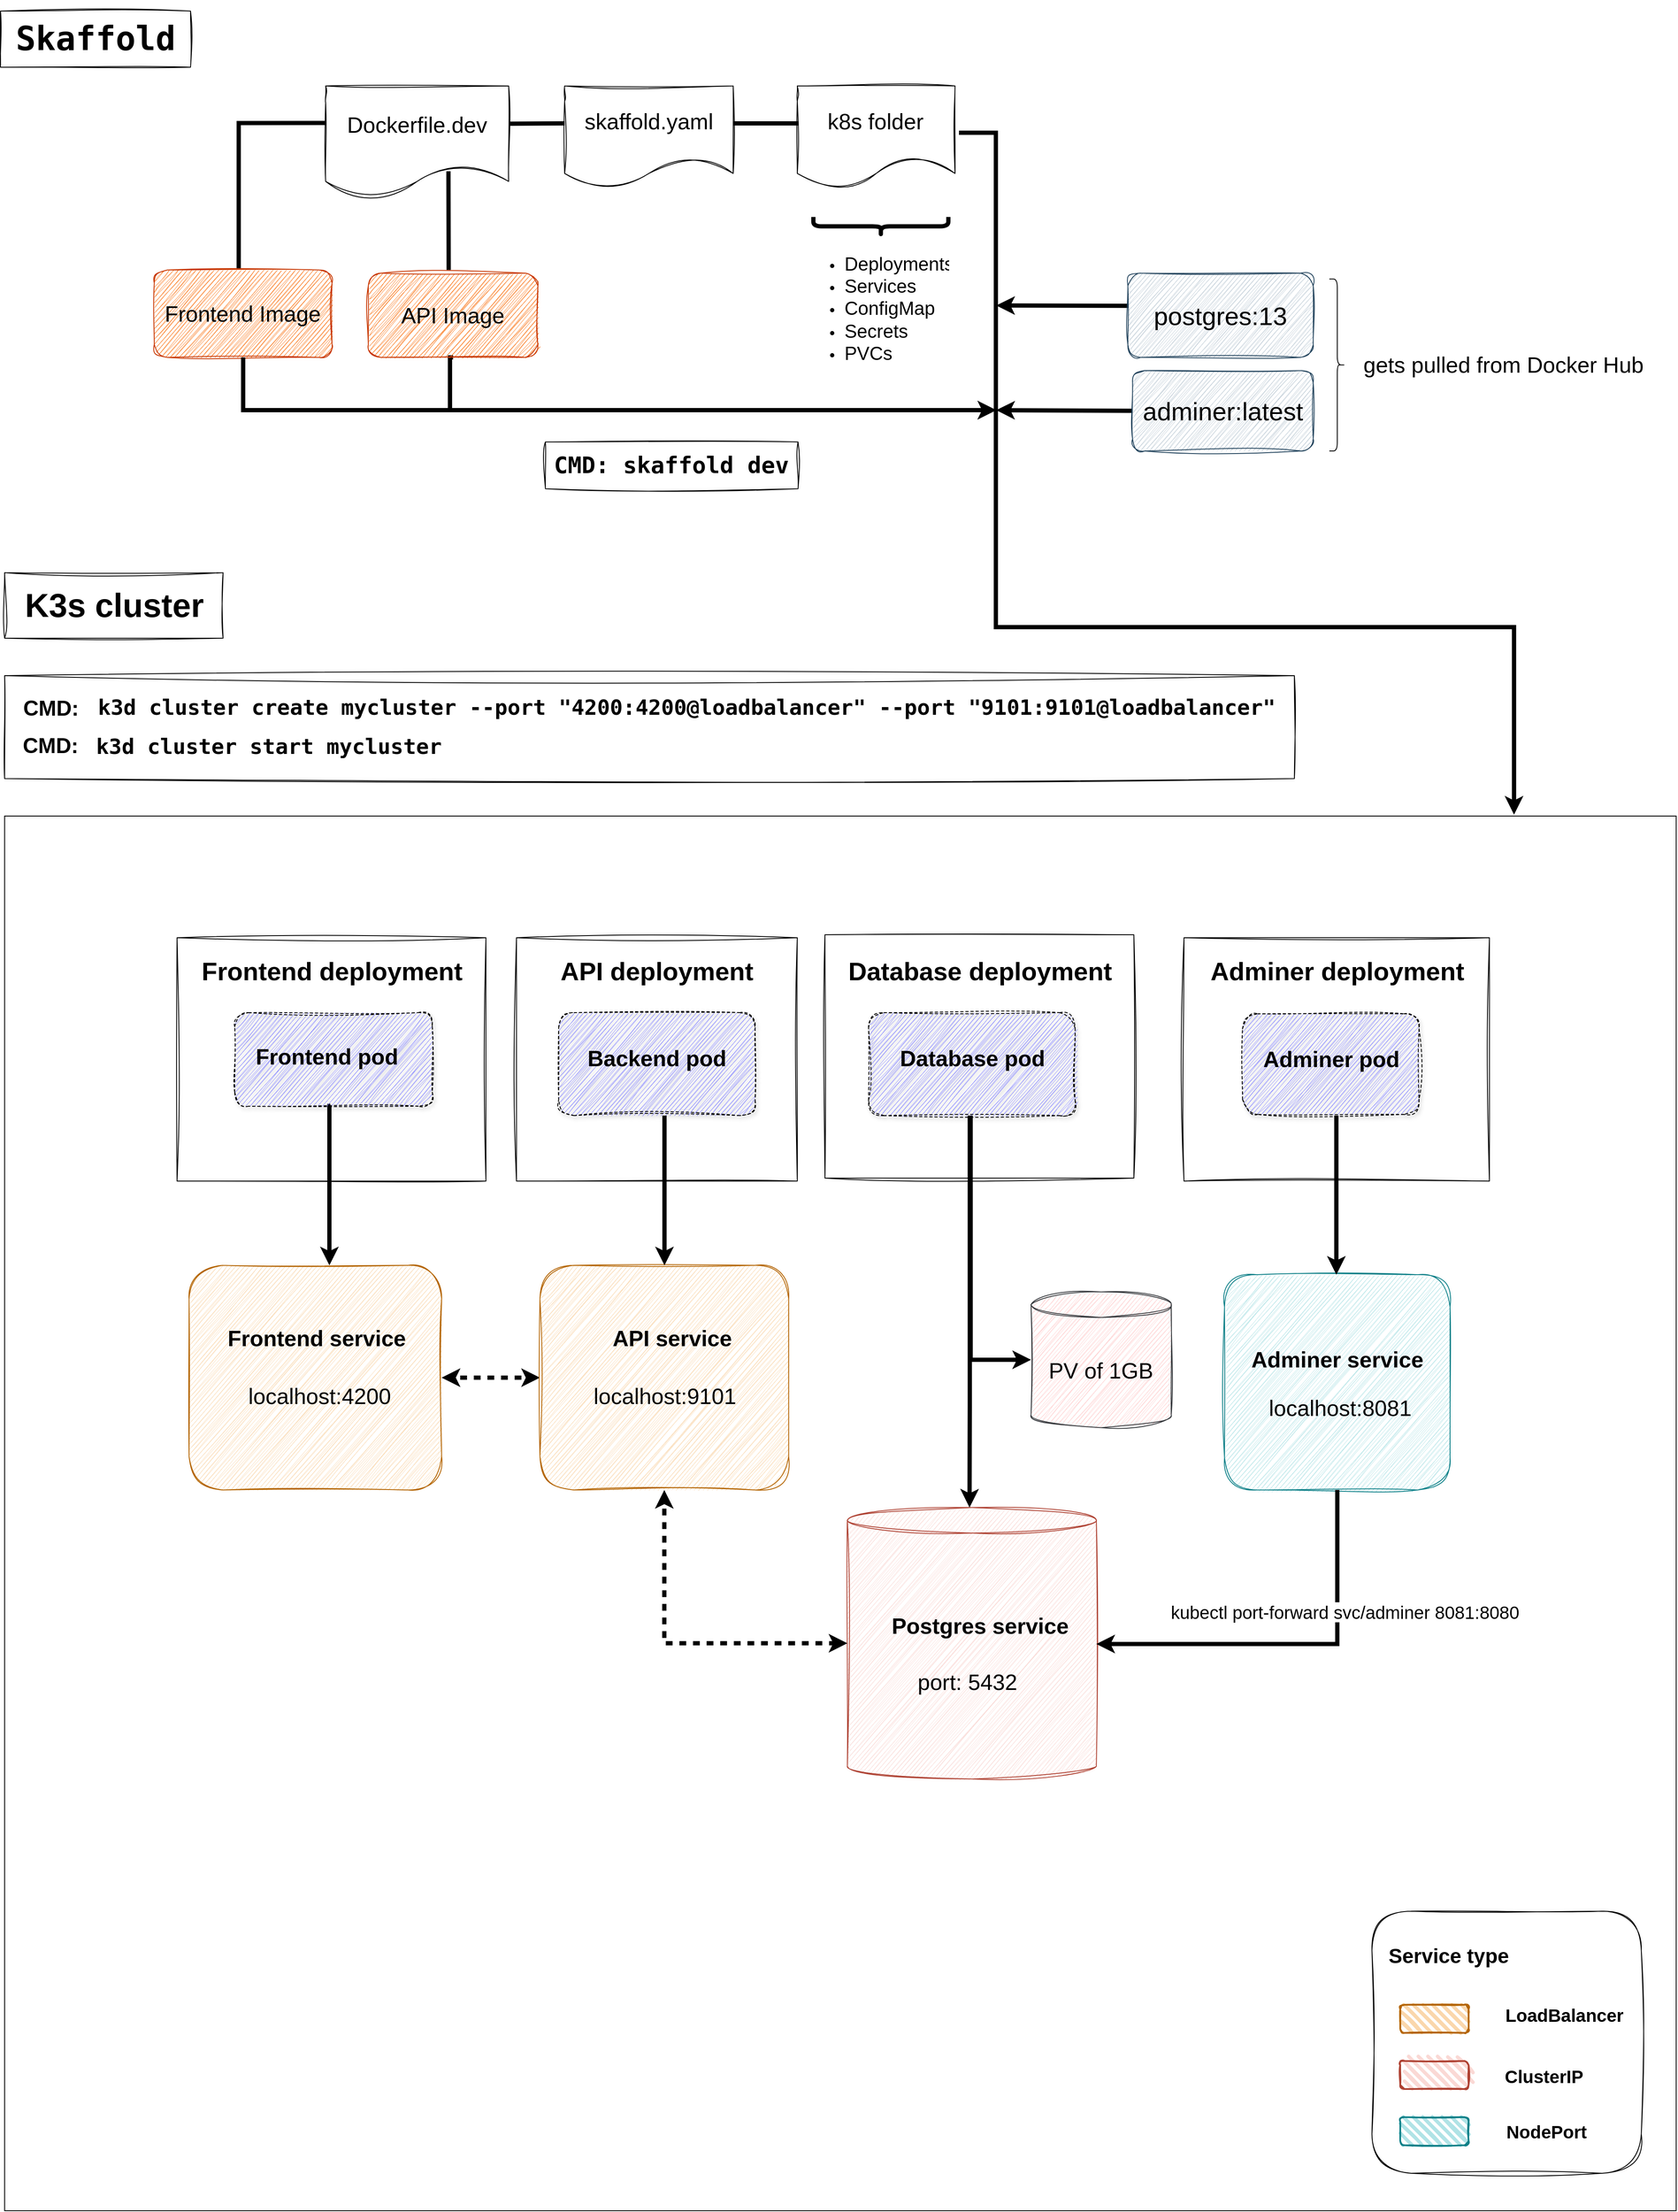 <mxfile version="25.0.3">
  <diagram id="C5RBs43oDa-KdzZeNtuy" name="Page-1">
    <mxGraphModel dx="3105" dy="2048" grid="1" gridSize="11" guides="1" tooltips="1" connect="1" arrows="1" fold="1" page="1" pageScale="1" pageWidth="3000" pageHeight="3000" background="none" math="0" shadow="0">
      <root>
        <mxCell id="WIyWlLk6GJQsqaUBKTNV-0" />
        <mxCell id="WIyWlLk6GJQsqaUBKTNV-1" parent="WIyWlLk6GJQsqaUBKTNV-0" />
        <mxCell id="Td7zW-o2DTwXKr2sYSDe-17" style="edgeStyle=orthogonalEdgeStyle;rounded=0;orthogonalLoop=1;jettySize=auto;html=1;endArrow=none;endFill=0;strokeWidth=5;exitX=0.641;exitY=0.758;exitDx=0;exitDy=0;exitPerimeter=0;" parent="WIyWlLk6GJQsqaUBKTNV-1" edge="1">
          <mxGeometry relative="1" as="geometry">
            <mxPoint x="1106.297" y="353.306" as="sourcePoint" />
            <mxPoint x="1106.55" y="469.25" as="targetPoint" />
            <Array as="points">
              <mxPoint x="1106.55" y="365.25" />
            </Array>
          </mxGeometry>
        </mxCell>
        <mxCell id="Td7zW-o2DTwXKr2sYSDe-0" value="&lt;font style=&quot;font-size: 26px;&quot;&gt;Dockerfile.dev&lt;/font&gt;" style="shape=document;whiteSpace=wrap;html=1;boundedLbl=1;sketch=1;curveFitting=1;jiggle=2;" parent="WIyWlLk6GJQsqaUBKTNV-1" vertex="1">
          <mxGeometry x="961.89" y="253" width="215.19" height="132" as="geometry" />
        </mxCell>
        <mxCell id="Td7zW-o2DTwXKr2sYSDe-1" value="&lt;font style=&quot;font-size: 26px;&quot;&gt;skaffold.yaml&lt;/font&gt;" style="shape=document;whiteSpace=wrap;html=1;boundedLbl=1;sketch=1;curveFitting=1;jiggle=2;" parent="WIyWlLk6GJQsqaUBKTNV-1" vertex="1">
          <mxGeometry x="1242.89" y="253" width="198.19" height="121" as="geometry" />
        </mxCell>
        <mxCell id="Td7zW-o2DTwXKr2sYSDe-88" style="edgeStyle=orthogonalEdgeStyle;rounded=0;orthogonalLoop=1;jettySize=auto;html=1;exitX=1;exitY=0.25;exitDx=0;exitDy=0;strokeWidth=5;entryX=0.903;entryY=-0.001;entryDx=0;entryDy=0;entryPerimeter=0;" parent="WIyWlLk6GJQsqaUBKTNV-1" source="Td7zW-o2DTwXKr2sYSDe-2" target="Td7zW-o2DTwXKr2sYSDe-20" edge="1">
          <mxGeometry relative="1" as="geometry">
            <mxPoint x="2201.41" y="1056" as="targetPoint" />
            <Array as="points">
              <mxPoint x="1701.97" y="308" />
              <mxPoint x="1749.97" y="308" />
              <mxPoint x="1749.97" y="889" />
              <mxPoint x="2358.97" y="889" />
            </Array>
            <mxPoint x="1705.689" y="274.999" as="sourcePoint" />
          </mxGeometry>
        </mxCell>
        <mxCell id="Td7zW-o2DTwXKr2sYSDe-2" value="&lt;font style=&quot;font-size: 26px;&quot;&gt;k8s folder&lt;/font&gt;" style="shape=document;whiteSpace=wrap;html=1;boundedLbl=1;sketch=1;curveFitting=1;jiggle=2;" parent="WIyWlLk6GJQsqaUBKTNV-1" vertex="1">
          <mxGeometry x="1516.47" y="253" width="185.48" height="121" as="geometry" />
        </mxCell>
        <mxCell id="Td7zW-o2DTwXKr2sYSDe-5" style="edgeStyle=orthogonalEdgeStyle;rounded=0;orthogonalLoop=1;jettySize=auto;html=1;endArrow=none;endFill=0;exitX=1.012;exitY=0.278;exitDx=0;exitDy=0;exitPerimeter=0;entryX=-0.003;entryY=0.274;entryDx=0;entryDy=0;entryPerimeter=0;strokeWidth=5;" parent="WIyWlLk6GJQsqaUBKTNV-1" edge="1">
          <mxGeometry relative="1" as="geometry">
            <mxPoint x="1242.892" y="297.002" as="targetPoint" />
            <mxPoint x="1180.782" y="297.428" as="sourcePoint" />
            <Array as="points">
              <mxPoint x="1177.96" y="297.02" />
            </Array>
          </mxGeometry>
        </mxCell>
        <mxCell id="Td7zW-o2DTwXKr2sYSDe-6" style="edgeStyle=orthogonalEdgeStyle;rounded=0;orthogonalLoop=1;jettySize=auto;html=1;endArrow=none;endFill=0;strokeWidth=5;" parent="WIyWlLk6GJQsqaUBKTNV-1" edge="1">
          <mxGeometry relative="1" as="geometry">
            <mxPoint x="1441.08" y="297" as="sourcePoint" />
            <mxPoint x="1518.08" y="297" as="targetPoint" />
          </mxGeometry>
        </mxCell>
        <mxCell id="Td7zW-o2DTwXKr2sYSDe-7" value="" style="shape=curlyBracket;whiteSpace=wrap;html=1;rounded=1;flipH=1;labelPosition=right;verticalLabelPosition=middle;align=left;verticalAlign=middle;direction=north;size=0.5;strokeWidth=5;" parent="WIyWlLk6GJQsqaUBKTNV-1" vertex="1">
          <mxGeometry x="1535.37" y="407" width="158.71" height="22" as="geometry" />
        </mxCell>
        <mxCell id="Td7zW-o2DTwXKr2sYSDe-8" value="&lt;ul style=&quot;&quot;&gt;&lt;li style=&quot;&quot;&gt;&lt;font style=&quot;font-size: 22px;&quot;&gt;Deployments&lt;/font&gt;&lt;/li&gt;&lt;li style=&quot;&quot;&gt;&lt;span style=&quot;background-color: initial;&quot;&gt;&lt;font style=&quot;font-size: 22px;&quot;&gt;Services&lt;/font&gt;&lt;/span&gt;&lt;/li&gt;&lt;li style=&quot;&quot;&gt;&lt;span style=&quot;background-color: initial;&quot;&gt;&lt;font style=&quot;font-size: 22px;&quot;&gt;ConfigMap&lt;/font&gt;&lt;/span&gt;&lt;/li&gt;&lt;li style=&quot;&quot;&gt;&lt;span style=&quot;background-color: initial;&quot;&gt;&lt;font style=&quot;font-size: 22px;&quot;&gt;Secrets&lt;/font&gt;&lt;/span&gt;&lt;/li&gt;&lt;li style=&quot;&quot;&gt;&lt;span style=&quot;background-color: initial;&quot;&gt;&lt;font style=&quot;font-size: 22px;&quot;&gt;PVCs&lt;/font&gt;&lt;/span&gt;&lt;/li&gt;&lt;/ul&gt;" style="text;strokeColor=none;fillColor=none;html=1;whiteSpace=wrap;verticalAlign=middle;overflow=hidden;rounded=0;sketch=1;curveFitting=1;jiggle=2;fontSize=17;" parent="WIyWlLk6GJQsqaUBKTNV-1" vertex="1">
          <mxGeometry x="1529.84" y="429.5" width="165" height="158" as="geometry" />
        </mxCell>
        <mxCell id="Td7zW-o2DTwXKr2sYSDe-9" value="&lt;font style=&quot;font-size: 26px;&quot;&gt;Frontend Image&lt;/font&gt;" style="rounded=1;whiteSpace=wrap;html=1;sketch=1;curveFitting=1;jiggle=2;fillColor=#fa6800;strokeColor=#C73500;fontColor=#000000;" parent="WIyWlLk6GJQsqaUBKTNV-1" vertex="1">
          <mxGeometry x="760.41" y="469.25" width="209" height="102.75" as="geometry" />
        </mxCell>
        <mxCell id="Td7zW-o2DTwXKr2sYSDe-90" style="edgeStyle=orthogonalEdgeStyle;rounded=0;orthogonalLoop=1;jettySize=auto;html=1;exitX=0.5;exitY=1;exitDx=0;exitDy=0;strokeWidth=5;" parent="WIyWlLk6GJQsqaUBKTNV-1" source="_PzZQzh7Twu5nZZNjSZp-4" edge="1">
          <mxGeometry relative="1" as="geometry">
            <mxPoint x="1750.41" y="634" as="targetPoint" />
            <Array as="points">
              <mxPoint x="1108.08" y="634" />
            </Array>
            <mxPoint x="1049.89" y="535.25" as="sourcePoint" />
          </mxGeometry>
        </mxCell>
        <mxCell id="Td7zW-o2DTwXKr2sYSDe-110" style="edgeStyle=orthogonalEdgeStyle;rounded=0;orthogonalLoop=1;jettySize=auto;html=1;endArrow=classic;endFill=1;jumpSize=0;startArrow=none;startFill=0;strokeWidth=5;" parent="WIyWlLk6GJQsqaUBKTNV-1" edge="1">
          <mxGeometry relative="1" as="geometry">
            <mxPoint x="1750.41" y="511" as="targetPoint" />
            <mxPoint x="1885.73" y="511.39" as="sourcePoint" />
            <Array as="points">
              <mxPoint x="1905.73" y="511.39" />
              <mxPoint x="1742.73" y="511.39" />
            </Array>
          </mxGeometry>
        </mxCell>
        <mxCell id="Td7zW-o2DTwXKr2sYSDe-11" value="&lt;font style=&quot;font-size: 30px;&quot;&gt;postgres:13&lt;/font&gt;" style="rounded=1;whiteSpace=wrap;html=1;sketch=1;curveFitting=1;jiggle=2;fillColor=#bac8d3;strokeColor=#23445d;" parent="WIyWlLk6GJQsqaUBKTNV-1" vertex="1">
          <mxGeometry x="1905.18" y="473" width="217.9" height="99" as="geometry" />
        </mxCell>
        <mxCell id="Td7zW-o2DTwXKr2sYSDe-13" value="" style="shape=curlyBracket;whiteSpace=wrap;html=1;rounded=1;flipH=1;labelPosition=right;verticalLabelPosition=middle;align=left;verticalAlign=middle;size=0.5;direction=east;" parent="WIyWlLk6GJQsqaUBKTNV-1" vertex="1">
          <mxGeometry x="2142.04" y="479.87" width="18.71" height="202.13" as="geometry" />
        </mxCell>
        <mxCell id="Td7zW-o2DTwXKr2sYSDe-15" value="&lt;font style=&quot;font-size: 26px;&quot;&gt;gets pulled from Docker Hub&amp;nbsp;&lt;/font&gt;" style="text;html=1;align=center;verticalAlign=middle;whiteSpace=wrap;rounded=0;fontSize=20;" parent="WIyWlLk6GJQsqaUBKTNV-1" vertex="1">
          <mxGeometry x="2176.9" y="549.93" width="347.19" height="62" as="geometry" />
        </mxCell>
        <mxCell id="Td7zW-o2DTwXKr2sYSDe-16" style="edgeStyle=orthogonalEdgeStyle;rounded=0;orthogonalLoop=1;jettySize=auto;html=1;endArrow=none;endFill=0;entryX=0.475;entryY=-0.02;entryDx=0;entryDy=0;entryPerimeter=0;strokeWidth=5;exitX=0.001;exitY=0.33;exitDx=0;exitDy=0;exitPerimeter=0;" parent="WIyWlLk6GJQsqaUBKTNV-1" source="Td7zW-o2DTwXKr2sYSDe-0" target="Td7zW-o2DTwXKr2sYSDe-9" edge="1">
          <mxGeometry relative="1" as="geometry">
            <mxPoint x="958.41" y="297" as="sourcePoint" />
            <mxPoint x="840.89" y="469.25" as="targetPoint" />
            <Array as="points">
              <mxPoint x="859.41" y="297" />
            </Array>
          </mxGeometry>
        </mxCell>
        <mxCell id="Td7zW-o2DTwXKr2sYSDe-20" value="" style="rounded=0;whiteSpace=wrap;html=1;movable=1;resizable=1;rotatable=1;deletable=1;editable=1;locked=0;connectable=1;" parent="WIyWlLk6GJQsqaUBKTNV-1" vertex="1">
          <mxGeometry x="584.41" y="1111" width="1965.44" height="1639" as="geometry" />
        </mxCell>
        <mxCell id="Td7zW-o2DTwXKr2sYSDe-59" value="" style="rounded=0;whiteSpace=wrap;html=1;sketch=1;curveFitting=1;jiggle=2;glass=0;shadow=0;" parent="WIyWlLk6GJQsqaUBKTNV-1" vertex="1">
          <mxGeometry x="787.19" y="1254" width="363.19" height="286" as="geometry" />
        </mxCell>
        <mxCell id="Td7zW-o2DTwXKr2sYSDe-60" value="&lt;font style=&quot;font-size: 30px;&quot;&gt;Frontend deployment&lt;/font&gt;" style="text;strokeColor=none;fillColor=none;html=1;fontSize=20;fontStyle=1;verticalAlign=middle;align=center;" parent="WIyWlLk6GJQsqaUBKTNV-1" vertex="1">
          <mxGeometry x="831.28" y="1265" width="275" height="55" as="geometry" />
        </mxCell>
        <mxCell id="Td7zW-o2DTwXKr2sYSDe-61" style="edgeStyle=orthogonalEdgeStyle;rounded=0;orthogonalLoop=1;jettySize=auto;html=1;exitX=0.484;exitY=0.996;exitDx=0;exitDy=0;flowAnimation=0;strokeWidth=5;exitPerimeter=0;" parent="WIyWlLk6GJQsqaUBKTNV-1" source="Td7zW-o2DTwXKr2sYSDe-62" target="Td7zW-o2DTwXKr2sYSDe-65" edge="1">
          <mxGeometry relative="1" as="geometry">
            <Array as="points">
              <mxPoint x="966.28" y="1452" />
            </Array>
          </mxGeometry>
        </mxCell>
        <mxCell id="Td7zW-o2DTwXKr2sYSDe-62" value="" style="rounded=1;whiteSpace=wrap;html=1;dashed=1;glass=0;shadow=1;sketch=1;curveFitting=1;jiggle=2;fillColor=#8787FF;" parent="WIyWlLk6GJQsqaUBKTNV-1" vertex="1">
          <mxGeometry x="854.96" y="1342" width="232.32" height="110" as="geometry" />
        </mxCell>
        <mxCell id="Td7zW-o2DTwXKr2sYSDe-63" value="&lt;font style=&quot;font-size: 26px;&quot;&gt;Frontend pod&lt;/font&gt;" style="text;strokeColor=none;fillColor=none;html=1;fontSize=19;fontStyle=1;verticalAlign=middle;align=center;" parent="WIyWlLk6GJQsqaUBKTNV-1" vertex="1">
          <mxGeometry x="883.09" y="1368.81" width="160.19" height="49.5" as="geometry" />
        </mxCell>
        <mxCell id="Td7zW-o2DTwXKr2sYSDe-64" style="edgeStyle=orthogonalEdgeStyle;rounded=0;orthogonalLoop=1;jettySize=auto;html=1;exitX=1;exitY=0.5;exitDx=0;exitDy=0;flowAnimation=1;startArrow=classic;startFill=1;strokeWidth=5;" parent="WIyWlLk6GJQsqaUBKTNV-1" source="Td7zW-o2DTwXKr2sYSDe-65" target="Td7zW-o2DTwXKr2sYSDe-72" edge="1">
          <mxGeometry relative="1" as="geometry" />
        </mxCell>
        <mxCell id="Td7zW-o2DTwXKr2sYSDe-65" value="" style="rounded=1;whiteSpace=wrap;html=1;sketch=1;curveFitting=1;jiggle=2;fillColor=#fad7ac;strokeColor=#B46504;" parent="WIyWlLk6GJQsqaUBKTNV-1" vertex="1">
          <mxGeometry x="801.28" y="1639" width="297" height="264" as="geometry" />
        </mxCell>
        <mxCell id="Td7zW-o2DTwXKr2sYSDe-66" value="&lt;font style=&quot;font-size: 26px;&quot;&gt;Frontend service&lt;/font&gt;" style="text;strokeColor=none;fillColor=none;html=1;fontSize=20;fontStyle=1;verticalAlign=middle;align=center;" parent="WIyWlLk6GJQsqaUBKTNV-1" vertex="1">
          <mxGeometry x="813.78" y="1697.79" width="275" height="55" as="geometry" />
        </mxCell>
        <mxCell id="Td7zW-o2DTwXKr2sYSDe-67" value="&lt;font style=&quot;font-size: 26px;&quot;&gt;&lt;font style=&quot;&quot;&gt;localhost:&lt;/font&gt;&lt;span style=&quot;background-color: initial;&quot;&gt;4200&lt;/span&gt;&lt;/font&gt;" style="text;html=1;align=left;verticalAlign=middle;whiteSpace=wrap;rounded=0;fontSize=15;" parent="WIyWlLk6GJQsqaUBKTNV-1" vertex="1">
          <mxGeometry x="869" y="1765.5" width="164.56" height="55" as="geometry" />
        </mxCell>
        <mxCell id="Td7zW-o2DTwXKr2sYSDe-68" value="" style="rounded=0;whiteSpace=wrap;html=1;sketch=1;curveFitting=1;jiggle=2;" parent="WIyWlLk6GJQsqaUBKTNV-1" vertex="1">
          <mxGeometry x="1186.28" y="1254" width="330.19" height="286" as="geometry" />
        </mxCell>
        <mxCell id="Td7zW-o2DTwXKr2sYSDe-69" value="&lt;font style=&quot;font-size: 30px;&quot;&gt;API deployment&lt;/font&gt;" style="text;strokeColor=none;fillColor=none;html=1;fontSize=20;fontStyle=1;verticalAlign=middle;align=center;" parent="WIyWlLk6GJQsqaUBKTNV-1" vertex="1">
          <mxGeometry x="1213.88" y="1265" width="275" height="55" as="geometry" />
        </mxCell>
        <mxCell id="Td7zW-o2DTwXKr2sYSDe-70" value="" style="rounded=1;whiteSpace=wrap;html=1;dashed=1;glass=0;shadow=1;sketch=1;curveFitting=1;jiggle=2;fillColor=#8787FF;" parent="WIyWlLk6GJQsqaUBKTNV-1" vertex="1">
          <mxGeometry x="1235.87" y="1342" width="231" height="121" as="geometry" />
        </mxCell>
        <mxCell id="Td7zW-o2DTwXKr2sYSDe-71" value="&lt;font style=&quot;font-size: 26px;&quot;&gt;Backend pod&lt;/font&gt;" style="text;strokeColor=none;fillColor=none;html=1;fontSize=19;fontStyle=1;verticalAlign=middle;align=center;" parent="WIyWlLk6GJQsqaUBKTNV-1" vertex="1">
          <mxGeometry x="1268.65" y="1374.31" width="165.44" height="44" as="geometry" />
        </mxCell>
        <mxCell id="Td7zW-o2DTwXKr2sYSDe-72" value="" style="rounded=1;whiteSpace=wrap;html=1;sketch=1;curveFitting=1;jiggle=2;fillColor=#FAD7AC;strokeColor=#B46504;" parent="WIyWlLk6GJQsqaUBKTNV-1" vertex="1">
          <mxGeometry x="1213.88" y="1639" width="292.45" height="264" as="geometry" />
        </mxCell>
        <mxCell id="Td7zW-o2DTwXKr2sYSDe-73" value="&lt;font style=&quot;font-size: 26px;&quot;&gt;API service&lt;/font&gt;" style="text;strokeColor=none;fillColor=none;html=1;fontSize=20;fontStyle=1;verticalAlign=middle;align=center;" parent="WIyWlLk6GJQsqaUBKTNV-1" vertex="1">
          <mxGeometry x="1231.33" y="1697.79" width="275" height="55" as="geometry" />
        </mxCell>
        <mxCell id="Td7zW-o2DTwXKr2sYSDe-74" value="&lt;font style=&quot;font-size: 26px;&quot;&gt;localhost:&lt;span style=&quot;background-color: initial;&quot;&gt;9101&lt;/span&gt;&lt;/font&gt;" style="text;html=1;align=left;verticalAlign=middle;whiteSpace=wrap;rounded=0;fontSize=18;" parent="WIyWlLk6GJQsqaUBKTNV-1" vertex="1">
          <mxGeometry x="1275.14" y="1765.5" width="169.93" height="55" as="geometry" />
        </mxCell>
        <mxCell id="Td7zW-o2DTwXKr2sYSDe-75" style="edgeStyle=orthogonalEdgeStyle;rounded=0;orthogonalLoop=1;jettySize=auto;html=1;flowAnimation=0;strokeWidth=5;" parent="WIyWlLk6GJQsqaUBKTNV-1" source="Td7zW-o2DTwXKr2sYSDe-70" target="Td7zW-o2DTwXKr2sYSDe-72" edge="1">
          <mxGeometry relative="1" as="geometry">
            <mxPoint x="1318.28" y="1457" as="sourcePoint" />
            <mxPoint x="1324.28" y="1639" as="targetPoint" />
            <Array as="points">
              <mxPoint x="1360.28" y="1562" />
              <mxPoint x="1360.28" y="1562" />
            </Array>
          </mxGeometry>
        </mxCell>
        <mxCell id="Td7zW-o2DTwXKr2sYSDe-76" value="" style="rounded=0;whiteSpace=wrap;html=1;sketch=1;curveFitting=1;jiggle=2;" parent="WIyWlLk6GJQsqaUBKTNV-1" vertex="1">
          <mxGeometry x="1548.99" y="1250.56" width="363.19" height="286" as="geometry" />
        </mxCell>
        <mxCell id="Td7zW-o2DTwXKr2sYSDe-77" value="&lt;font style=&quot;font-size: 30px;&quot;&gt;Database deployment&lt;/font&gt;" style="text;strokeColor=none;fillColor=none;html=1;fontSize=20;fontStyle=1;verticalAlign=middle;align=center;" parent="WIyWlLk6GJQsqaUBKTNV-1" vertex="1">
          <mxGeometry x="1593.09" y="1265" width="275" height="55" as="geometry" />
        </mxCell>
        <mxCell id="Td7zW-o2DTwXKr2sYSDe-78" value="" style="rounded=1;whiteSpace=wrap;html=1;dashed=1;glass=0;shadow=1;sketch=1;curveFitting=1;jiggle=2;fillColor=#8787FF;" parent="WIyWlLk6GJQsqaUBKTNV-1" vertex="1">
          <mxGeometry x="1600.28" y="1342" width="242.88" height="121" as="geometry" />
        </mxCell>
        <mxCell id="Td7zW-o2DTwXKr2sYSDe-79" value="&lt;font style=&quot;font-size: 26px;&quot;&gt;Database pod&lt;/font&gt;" style="text;strokeColor=none;fillColor=none;html=1;fontSize=19;fontStyle=1;verticalAlign=middle;align=center;" parent="WIyWlLk6GJQsqaUBKTNV-1" vertex="1">
          <mxGeometry x="1639.04" y="1377.75" width="165.35" height="37.12" as="geometry" />
        </mxCell>
        <mxCell id="Td7zW-o2DTwXKr2sYSDe-80" value="" style="shape=cylinder3;whiteSpace=wrap;html=1;boundedLbl=1;backgroundOutline=1;size=15;sketch=1;curveFitting=1;jiggle=2;fillColor=#fad9d5;strokeColor=#ae4132;" parent="WIyWlLk6GJQsqaUBKTNV-1" vertex="1">
          <mxGeometry x="1575.34" y="1923.63" width="292.75" height="319" as="geometry" />
        </mxCell>
        <mxCell id="Td7zW-o2DTwXKr2sYSDe-81" value="&lt;font style=&quot;font-size: 26px;&quot;&gt;Postgres service&lt;/font&gt;" style="text;strokeColor=none;fillColor=none;html=1;fontSize=20;fontStyle=1;verticalAlign=middle;align=center;" parent="WIyWlLk6GJQsqaUBKTNV-1" vertex="1">
          <mxGeometry x="1593.09" y="2035" width="275" height="55" as="geometry" />
        </mxCell>
        <mxCell id="Td7zW-o2DTwXKr2sYSDe-83" style="edgeStyle=orthogonalEdgeStyle;rounded=0;orthogonalLoop=1;jettySize=auto;html=1;entryX=0;entryY=0.5;entryDx=0;entryDy=0;entryPerimeter=0;flowAnimation=1;exitX=0.5;exitY=1;exitDx=0;exitDy=0;startArrow=classic;startFill=1;strokeWidth=5;" parent="WIyWlLk6GJQsqaUBKTNV-1" source="Td7zW-o2DTwXKr2sYSDe-72" target="Td7zW-o2DTwXKr2sYSDe-80" edge="1">
          <mxGeometry relative="1" as="geometry" />
        </mxCell>
        <mxCell id="Td7zW-o2DTwXKr2sYSDe-84" value="&lt;font style=&quot;font-size: 39px;&quot;&gt;K3s cluster&lt;/font&gt;" style="text;strokeColor=default;fillColor=none;html=1;fontSize=28;fontStyle=1;verticalAlign=middle;align=center;rounded=0;sketch=1;curveFitting=1;jiggle=2;" parent="WIyWlLk6GJQsqaUBKTNV-1" vertex="1">
          <mxGeometry x="584.41" y="825" width="256.89" height="77" as="geometry" />
        </mxCell>
        <mxCell id="Td7zW-o2DTwXKr2sYSDe-91" style="edgeStyle=orthogonalEdgeStyle;rounded=0;orthogonalLoop=1;jettySize=auto;html=1;exitX=0.5;exitY=1;exitDx=0;exitDy=0;strokeWidth=5;" parent="WIyWlLk6GJQsqaUBKTNV-1" source="Td7zW-o2DTwXKr2sYSDe-9" edge="1">
          <mxGeometry relative="1" as="geometry">
            <mxPoint x="835.64" y="540.25" as="sourcePoint" />
            <mxPoint x="1750.41" y="634" as="targetPoint" />
            <Array as="points">
              <mxPoint x="864.08" y="634" />
            </Array>
          </mxGeometry>
        </mxCell>
        <mxCell id="Td7zW-o2DTwXKr2sYSDe-92" value="" style="rounded=0;whiteSpace=wrap;html=1;sketch=1;curveFitting=1;jiggle=2;" parent="WIyWlLk6GJQsqaUBKTNV-1" vertex="1">
          <mxGeometry x="1971.16" y="1254" width="359.12" height="286" as="geometry" />
        </mxCell>
        <mxCell id="Td7zW-o2DTwXKr2sYSDe-93" value="&lt;font style=&quot;font-size: 30px;&quot;&gt;Adminer deployment&lt;/font&gt;" style="text;strokeColor=none;fillColor=none;html=1;fontSize=20;fontStyle=1;verticalAlign=middle;align=center;" parent="WIyWlLk6GJQsqaUBKTNV-1" vertex="1">
          <mxGeometry x="2013.22" y="1265" width="275" height="55" as="geometry" />
        </mxCell>
        <mxCell id="Td7zW-o2DTwXKr2sYSDe-94" value="" style="rounded=1;whiteSpace=wrap;html=1;dashed=1;glass=0;shadow=1;sketch=1;curveFitting=1;jiggle=2;fillColor=#8787FF;" parent="WIyWlLk6GJQsqaUBKTNV-1" vertex="1">
          <mxGeometry x="2039.95" y="1343.37" width="207.56" height="118.25" as="geometry" />
        </mxCell>
        <mxCell id="Td7zW-o2DTwXKr2sYSDe-95" value="&lt;font style=&quot;font-size: 26px;&quot;&gt;Adminer pod&lt;/font&gt;" style="text;strokeColor=none;fillColor=none;html=1;fontSize=19;fontStyle=1;verticalAlign=middle;align=center;" parent="WIyWlLk6GJQsqaUBKTNV-1" vertex="1">
          <mxGeometry x="2062.08" y="1377.75" width="163.31" height="38.5" as="geometry" />
        </mxCell>
        <mxCell id="Td7zW-o2DTwXKr2sYSDe-96" value="&lt;div style=&quot;&quot;&gt;&lt;font style=&quot;font-size: 26px;&quot;&gt;port: 5432&lt;/font&gt;&lt;/div&gt;" style="text;html=1;align=left;verticalAlign=middle;whiteSpace=wrap;rounded=0;fontSize=18;" parent="WIyWlLk6GJQsqaUBKTNV-1" vertex="1">
          <mxGeometry x="1656.41" y="2101" width="130.61" height="55" as="geometry" />
        </mxCell>
        <mxCell id="Td7zW-o2DTwXKr2sYSDe-97" value="" style="rounded=1;whiteSpace=wrap;html=1;sketch=1;curveFitting=1;jiggle=2;fillColor=#b0e3e6;strokeColor=#0e8088;" parent="WIyWlLk6GJQsqaUBKTNV-1" vertex="1">
          <mxGeometry x="2018.8" y="1650" width="265.19" height="253" as="geometry" />
        </mxCell>
        <mxCell id="Td7zW-o2DTwXKr2sYSDe-99" value="&lt;font style=&quot;font-size: 26px;&quot;&gt;Adminer service&lt;/font&gt;" style="text;strokeColor=none;fillColor=none;html=1;fontSize=20;fontStyle=1;verticalAlign=middle;align=center;" parent="WIyWlLk6GJQsqaUBKTNV-1" vertex="1">
          <mxGeometry x="2055.28" y="1727" width="192.23" height="46.05" as="geometry" />
        </mxCell>
        <mxCell id="Td7zW-o2DTwXKr2sYSDe-109" style="edgeStyle=orthogonalEdgeStyle;rounded=0;orthogonalLoop=1;jettySize=auto;html=1;endArrow=classic;endFill=1;exitX=0;exitY=0.5;exitDx=0;exitDy=0;strokeWidth=5;" parent="WIyWlLk6GJQsqaUBKTNV-1" source="Td7zW-o2DTwXKr2sYSDe-101" edge="1">
          <mxGeometry relative="1" as="geometry">
            <mxPoint x="1750.41" y="634" as="targetPoint" />
            <Array as="points">
              <mxPoint x="1905.75" y="634.13" />
            </Array>
            <mxPoint x="1991.36" y="572.894" as="sourcePoint" />
          </mxGeometry>
        </mxCell>
        <mxCell id="Td7zW-o2DTwXKr2sYSDe-101" value="&lt;font style=&quot;font-size: 30px;&quot;&gt;adminer:latest&lt;/font&gt;" style="rounded=1;whiteSpace=wrap;html=1;sketch=1;curveFitting=1;jiggle=2;fillColor=#bac8d3;strokeColor=#23445d;" parent="WIyWlLk6GJQsqaUBKTNV-1" vertex="1">
          <mxGeometry x="1910.68" y="587.5" width="212.4" height="94.5" as="geometry" />
        </mxCell>
        <mxCell id="Td7zW-o2DTwXKr2sYSDe-105" style="edgeStyle=orthogonalEdgeStyle;rounded=0;orthogonalLoop=1;jettySize=auto;html=1;exitX=0.5;exitY=1;exitDx=0;exitDy=0;" parent="WIyWlLk6GJQsqaUBKTNV-1" edge="1">
          <mxGeometry relative="1" as="geometry">
            <mxPoint x="804.34" y="1000.5" as="sourcePoint" />
            <mxPoint x="804.34" y="1000.5" as="targetPoint" />
          </mxGeometry>
        </mxCell>
        <mxCell id="Td7zW-o2DTwXKr2sYSDe-114" value="&lt;pre style=&quot;&quot;&gt;&lt;b style=&quot;&quot;&gt;&lt;font style=&quot;font-size: 27px;&quot;&gt;CMD: skaffold dev&lt;/font&gt;&lt;/b&gt;&lt;/pre&gt;" style="text;html=1;align=center;verticalAlign=middle;whiteSpace=wrap;rounded=0;fontFamily=Helvetica;fontSize=22;strokeColor=default;fontStyle=0;spacingBottom=0;spacingRight=0;horizontal=1;sketch=1;curveFitting=1;jiggle=2;" parent="WIyWlLk6GJQsqaUBKTNV-1" vertex="1">
          <mxGeometry x="1220.33" y="671.38" width="297" height="55" as="geometry" />
        </mxCell>
        <mxCell id="Td7zW-o2DTwXKr2sYSDe-121" style="edgeStyle=orthogonalEdgeStyle;rounded=0;orthogonalLoop=1;jettySize=auto;html=1;flowAnimation=0;strokeWidth=5;" parent="WIyWlLk6GJQsqaUBKTNV-1" edge="1">
          <mxGeometry relative="1" as="geometry">
            <mxPoint x="2150.28" y="1463" as="sourcePoint" />
            <mxPoint x="2149.97" y="1650" as="targetPoint" />
            <Array as="points">
              <mxPoint x="2149.97" y="1650" />
            </Array>
          </mxGeometry>
        </mxCell>
        <mxCell id="Td7zW-o2DTwXKr2sYSDe-122" style="edgeStyle=orthogonalEdgeStyle;rounded=0;orthogonalLoop=1;jettySize=auto;html=1;exitX=0.5;exitY=1;exitDx=0;exitDy=0;strokeWidth=5;" parent="WIyWlLk6GJQsqaUBKTNV-1" source="Td7zW-o2DTwXKr2sYSDe-97" target="Td7zW-o2DTwXKr2sYSDe-80" edge="1">
          <mxGeometry relative="1" as="geometry">
            <mxPoint x="1906.59" y="1748.63" as="sourcePoint" />
            <mxPoint x="1870.59" y="2143.63" as="targetPoint" />
            <Array as="points">
              <mxPoint x="2151.28" y="2084" />
            </Array>
          </mxGeometry>
        </mxCell>
        <mxCell id="Td7zW-o2DTwXKr2sYSDe-153" value=" kubectl port-forward svc/adminer 8081:8080" style="edgeLabel;align=center;verticalAlign=middle;resizable=0;points=[];fontSize=21;" parent="Td7zW-o2DTwXKr2sYSDe-122" vertex="1" connectable="0">
          <mxGeometry x="-0.395" y="6" relative="1" as="geometry">
            <mxPoint y="1" as="offset" />
          </mxGeometry>
        </mxCell>
        <mxCell id="Td7zW-o2DTwXKr2sYSDe-124" value="&lt;div style=&quot;&quot;&gt;&lt;font style=&quot;font-size: 26px;&quot;&gt;localhost:8081&lt;/font&gt;&lt;/div&gt;" style="text;html=1;align=left;verticalAlign=middle;whiteSpace=wrap;rounded=0;fontSize=18;" parent="WIyWlLk6GJQsqaUBKTNV-1" vertex="1">
          <mxGeometry x="2068.51" y="1782" width="165.77" height="50.87" as="geometry" />
        </mxCell>
        <mxCell id="Td7zW-o2DTwXKr2sYSDe-128" value="" style="rounded=1;whiteSpace=wrap;html=1;sketch=1;curveFitting=1;jiggle=2;movable=1;resizable=1;rotatable=1;deletable=1;editable=1;locked=0;connectable=1;" parent="WIyWlLk6GJQsqaUBKTNV-1" vertex="1">
          <mxGeometry x="2192.14" y="2398" width="316.71" height="308" as="geometry" />
        </mxCell>
        <mxCell id="Td7zW-o2DTwXKr2sYSDe-129" value="" style="rounded=1;whiteSpace=wrap;html=1;strokeWidth=2;fillWeight=4;hachureGap=8;hachureAngle=45;fillColor=#FAD7AC;sketch=1;strokeColor=#B46504;" parent="WIyWlLk6GJQsqaUBKTNV-1" vertex="1">
          <mxGeometry x="2225.39" y="2508" width="80.43" height="33" as="geometry" />
        </mxCell>
        <mxCell id="Td7zW-o2DTwXKr2sYSDe-130" value="LoadBalancer" style="text;strokeColor=none;fillColor=none;html=1;fontSize=21;fontStyle=1;verticalAlign=middle;align=center;" parent="WIyWlLk6GJQsqaUBKTNV-1" vertex="1">
          <mxGeometry x="2347.97" y="2498.88" width="139.48" height="42.12" as="geometry" />
        </mxCell>
        <mxCell id="Td7zW-o2DTwXKr2sYSDe-131" value="Service type" style="text;strokeColor=none;fillColor=none;html=1;fontSize=24;fontStyle=1;verticalAlign=middle;align=center;" parent="WIyWlLk6GJQsqaUBKTNV-1" vertex="1">
          <mxGeometry x="2215.97" y="2431" width="132" height="40" as="geometry" />
        </mxCell>
        <mxCell id="Td7zW-o2DTwXKr2sYSDe-133" value="" style="rounded=1;whiteSpace=wrap;html=1;strokeWidth=2;fillWeight=4;hachureGap=8;hachureAngle=45;fillColor=#FAD9D5;sketch=1;strokeColor=#ae4132;" parent="WIyWlLk6GJQsqaUBKTNV-1" vertex="1">
          <mxGeometry x="2225.39" y="2574" width="80.43" height="33" as="geometry" />
        </mxCell>
        <mxCell id="Td7zW-o2DTwXKr2sYSDe-134" value="ClusterIP" style="text;strokeColor=none;fillColor=none;html=1;fontSize=21;fontStyle=1;verticalAlign=middle;align=center;" parent="WIyWlLk6GJQsqaUBKTNV-1" vertex="1">
          <mxGeometry x="2347.97" y="2574" width="91.23" height="36.24" as="geometry" />
        </mxCell>
        <mxCell id="Td7zW-o2DTwXKr2sYSDe-136" value="" style="rounded=1;whiteSpace=wrap;html=1;strokeWidth=2;fillWeight=4;hachureGap=8;hachureAngle=45;fillColor=#b0e3e6;sketch=1;strokeColor=#0e8088;" parent="WIyWlLk6GJQsqaUBKTNV-1" vertex="1">
          <mxGeometry x="2225.39" y="2640" width="80.43" height="33" as="geometry" />
        </mxCell>
        <mxCell id="Td7zW-o2DTwXKr2sYSDe-137" value="NodePort" style="text;strokeColor=none;fillColor=none;html=1;fontSize=21;fontStyle=1;verticalAlign=middle;align=center;rotation=0;" parent="WIyWlLk6GJQsqaUBKTNV-1" vertex="1">
          <mxGeometry x="2347.97" y="2636.25" width="98.51" height="40.5" as="geometry" />
        </mxCell>
        <mxCell id="_PzZQzh7Twu5nZZNjSZp-39" value="" style="rounded=0;whiteSpace=wrap;html=1;sketch=1;curveFitting=1;jiggle=2;" parent="WIyWlLk6GJQsqaUBKTNV-1" vertex="1">
          <mxGeometry x="584.41" y="946" width="1516.51" height="121" as="geometry" />
        </mxCell>
        <mxCell id="Td7zW-o2DTwXKr2sYSDe-147" value="" style="edgeStyle=orthogonalEdgeStyle;rounded=0;orthogonalLoop=1;jettySize=auto;html=1;flowAnimation=0;strokeWidth=5;entryX=0;entryY=0.5;entryDx=0;entryDy=0;entryPerimeter=0;" parent="WIyWlLk6GJQsqaUBKTNV-1" target="Td7zW-o2DTwXKr2sYSDe-142" edge="1">
          <mxGeometry relative="1" as="geometry">
            <mxPoint x="1720.28" y="1463" as="sourcePoint" />
            <mxPoint x="1659.28" y="1750.35" as="targetPoint" />
            <Array as="points">
              <mxPoint x="1720.28" y="1750" />
              <mxPoint x="1769.28" y="1750" />
            </Array>
          </mxGeometry>
        </mxCell>
        <mxCell id="Td7zW-o2DTwXKr2sYSDe-142" value="&lt;font style=&quot;font-size: 26px;&quot;&gt;PV of 1GB&lt;/font&gt;" style="shape=cylinder3;whiteSpace=wrap;html=1;boundedLbl=1;backgroundOutline=1;size=15;sketch=1;curveFitting=1;jiggle=2;fillColor=#ffcccc;strokeColor=#36393d;" parent="WIyWlLk6GJQsqaUBKTNV-1" vertex="1">
          <mxGeometry x="1791.28" y="1670.28" width="164.85" height="159.5" as="geometry" />
        </mxCell>
        <mxCell id="Td7zW-o2DTwXKr2sYSDe-148" value="" style="edgeStyle=orthogonalEdgeStyle;rounded=0;orthogonalLoop=1;jettySize=auto;html=1;flowAnimation=0;strokeWidth=5;" parent="WIyWlLk6GJQsqaUBKTNV-1" edge="1">
          <mxGeometry relative="1" as="geometry">
            <mxPoint x="1719.28" y="1463" as="sourcePoint" />
            <mxPoint x="1718.96" y="1923.63" as="targetPoint" />
            <Array as="points">
              <mxPoint x="1719.16" y="1804" />
              <mxPoint x="1719.16" y="1804" />
            </Array>
          </mxGeometry>
        </mxCell>
        <mxCell id="_PzZQzh7Twu5nZZNjSZp-4" value="&lt;font style=&quot;font-size: 26px;&quot;&gt;API Image&lt;/font&gt;" style="rounded=1;whiteSpace=wrap;html=1;sketch=1;curveFitting=1;jiggle=2;fillColor=#fa6800;strokeColor=#C73500;fontColor=#000000;" parent="WIyWlLk6GJQsqaUBKTNV-1" vertex="1">
          <mxGeometry x="1012.08" y="473" width="199.33" height="99" as="geometry" />
        </mxCell>
        <mxCell id="_PzZQzh7Twu5nZZNjSZp-7" value="&lt;pre&gt;&lt;font style=&quot;font-size: 25px;&quot;&gt;&lt;font style=&quot;&quot;&gt;k3d cluster start mycluster&lt;/font&gt;&amp;nbsp;&lt;/font&gt;&lt;/pre&gt;" style="text;strokeColor=none;fillColor=none;html=1;fontSize=24;fontStyle=1;verticalAlign=middle;align=left;" parent="WIyWlLk6GJQsqaUBKTNV-1" vertex="1">
          <mxGeometry x="689.76" y="1012" width="903.33" height="33" as="geometry" />
        </mxCell>
        <mxCell id="_PzZQzh7Twu5nZZNjSZp-10" value="&lt;font style=&quot;font-size: 25px;&quot;&gt;&lt;b style=&quot;&quot;&gt;CMD:&lt;/b&gt;&lt;/font&gt;" style="text;html=1;align=center;verticalAlign=middle;whiteSpace=wrap;rounded=0;" parent="WIyWlLk6GJQsqaUBKTNV-1" vertex="1">
          <mxGeometry x="606.41" y="968" width="66" height="30" as="geometry" />
        </mxCell>
        <mxCell id="_PzZQzh7Twu5nZZNjSZp-11" value="&lt;font style=&quot;font-size: 25px;&quot;&gt;&lt;b style=&quot;&quot;&gt;CMD:&lt;/b&gt;&lt;/font&gt;" style="text;html=1;align=center;verticalAlign=middle;whiteSpace=wrap;rounded=0;" parent="WIyWlLk6GJQsqaUBKTNV-1" vertex="1">
          <mxGeometry x="605.3" y="1012" width="67.11" height="30" as="geometry" />
        </mxCell>
        <mxCell id="Td7zW-o2DTwXKr2sYSDe-58" value="&lt;pre&gt;&lt;font style=&quot;font-size: 25px;&quot;&gt;&lt;font style=&quot;&quot;&gt;k3d cluster create mycluster --port &quot;4200:4200@loadbalancer&quot; --port &quot;9101:9101@loadbalancer&quot;&amp;nbsp;&lt;/font&gt;&amp;nbsp;&lt;/font&gt;&lt;/pre&gt;" style="text;strokeColor=none;fillColor=none;html=1;fontSize=24;fontStyle=1;verticalAlign=middle;align=center;" parent="WIyWlLk6GJQsqaUBKTNV-1" vertex="1">
          <mxGeometry x="689.76" y="964.75" width="1422.29" height="36.5" as="geometry" />
        </mxCell>
        <mxCell id="YDz6m_touQn1HkdPR0xz-0" value="&lt;pre style=&quot;&quot;&gt;&lt;b style=&quot;&quot;&gt;&lt;font style=&quot;font-size: 39px;&quot;&gt;Skaffold&lt;/font&gt;&lt;/b&gt;&lt;/pre&gt;" style="text;html=1;align=center;verticalAlign=middle;whiteSpace=wrap;rounded=0;fontFamily=Helvetica;fontSize=22;strokeColor=default;fontStyle=0;spacingBottom=0;spacingRight=0;horizontal=1;sketch=1;curveFitting=1;jiggle=2;" vertex="1" parent="WIyWlLk6GJQsqaUBKTNV-1">
          <mxGeometry x="579.6" y="165" width="223.4" height="66" as="geometry" />
        </mxCell>
      </root>
    </mxGraphModel>
  </diagram>
</mxfile>
